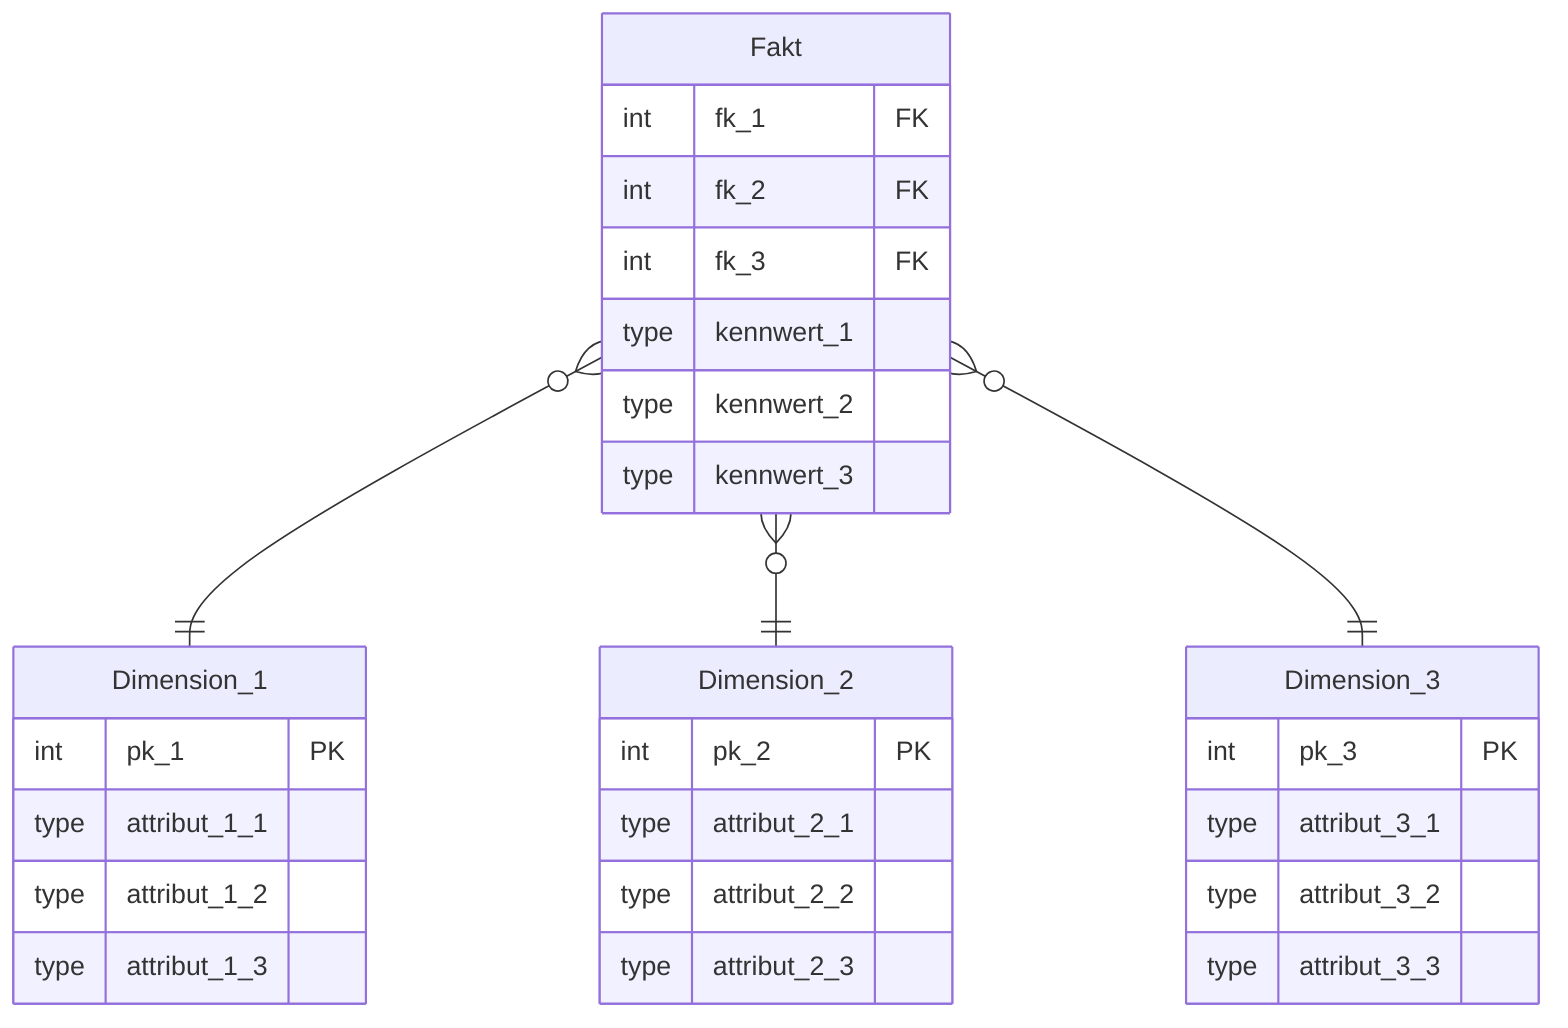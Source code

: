erDiagram

    Fakt {
        int fk_1 FK
        int fk_2 FK
        int fk_3 FK
        type kennwert_1
        type kennwert_2
        type kennwert_3
    }

    Dimension_1 {
        int pk_1 PK
        type attribut_1_1
        type attribut_1_2
        type attribut_1_3
    }

    Dimension_2 {
        int pk_2 PK
        type attribut_2_1
        type attribut_2_2
        type attribut_2_3
    }
    
    Dimension_3 {
        int pk_3 PK
        type attribut_3_1
        type attribut_3_2
        type attribut_3_3
    }

    Fakt }o--|| Dimension_1 : " "
    Fakt }o--|| Dimension_2 : " "
    Fakt }o--|| Dimension_3 : " "